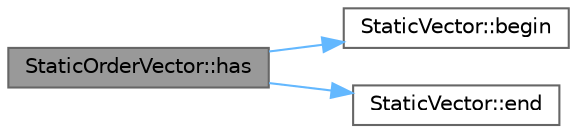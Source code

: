 digraph "StaticOrderVector::has"
{
 // LATEX_PDF_SIZE
  bgcolor="transparent";
  edge [fontname=Helvetica,fontsize=10,labelfontname=Helvetica,labelfontsize=10];
  node [fontname=Helvetica,fontsize=10,shape=box,height=0.2,width=0.4];
  rankdir="LR";
  Node1 [id="Node000001",label="StaticOrderVector::has",height=0.2,width=0.4,color="gray40", fillcolor="grey60", style="filled", fontcolor="black",tooltip=" "];
  Node1 -> Node2 [id="edge1_Node000001_Node000002",color="steelblue1",style="solid",tooltip=" "];
  Node2 [id="Node000002",label="StaticVector::begin",height=0.2,width=0.4,color="grey40", fillcolor="white", style="filled",URL="$class_static_vector.html#aaa5ac38b1fe9d0800bd272a77da77a0c",tooltip=" "];
  Node1 -> Node3 [id="edge2_Node000001_Node000003",color="steelblue1",style="solid",tooltip=" "];
  Node3 [id="Node000003",label="StaticVector::end",height=0.2,width=0.4,color="grey40", fillcolor="white", style="filled",URL="$class_static_vector.html#acc59c87ca2fc4e9387ce2a962cb0d759",tooltip=" "];
}
